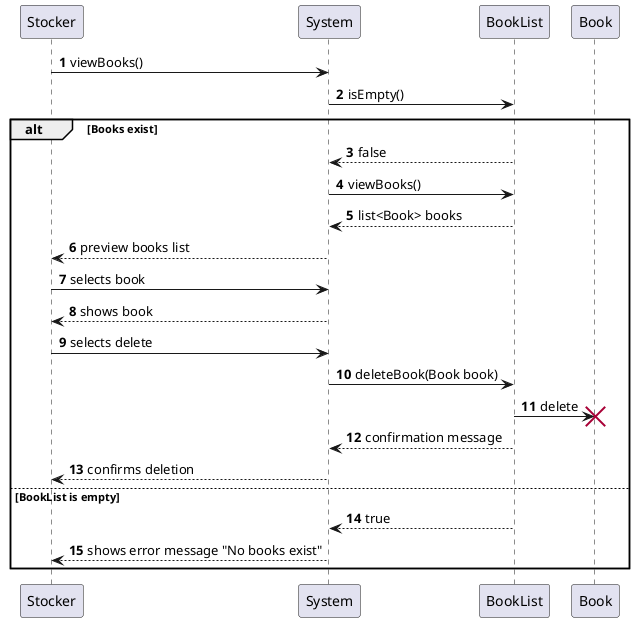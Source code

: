 @startuml
autonumber

Stocker -> System: viewBooks()
System -> BookList: isEmpty()
alt Books exist
BookList --> System: false
System -> BookList: viewBooks()
BookList --> System: list<Book> books
System --> Stocker: preview books list
Stocker -> System: selects book
System --> Stocker: shows book
Stocker -> System: selects delete
System -> BookList: deleteBook(Book book)
BookList -> Book !!: delete
BookList --> System: confirmation message
System --> Stocker: confirms deletion
else BookList is empty
BookList --> System: true
System --> Stocker: shows error message "No books exist"
end

@enduml
